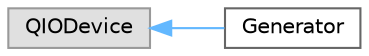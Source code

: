 digraph "Graphical Class Hierarchy"
{
 // LATEX_PDF_SIZE
  bgcolor="transparent";
  edge [fontname=Helvetica,fontsize=10,labelfontname=Helvetica,labelfontsize=10];
  node [fontname=Helvetica,fontsize=10,shape=box,height=0.2,width=0.4];
  rankdir="LR";
  Node0 [id="Node000000",label="QIODevice",height=0.2,width=0.4,color="grey60", fillcolor="#E0E0E0", style="filled",tooltip=" "];
  Node0 -> Node1 [id="edge71_Node000000_Node000001",dir="back",color="steelblue1",style="solid",tooltip=" "];
  Node1 [id="Node000001",label="Generator",height=0.2,width=0.4,color="grey40", fillcolor="white", style="filled",URL="$class_generator.html",tooltip=" "];
}
